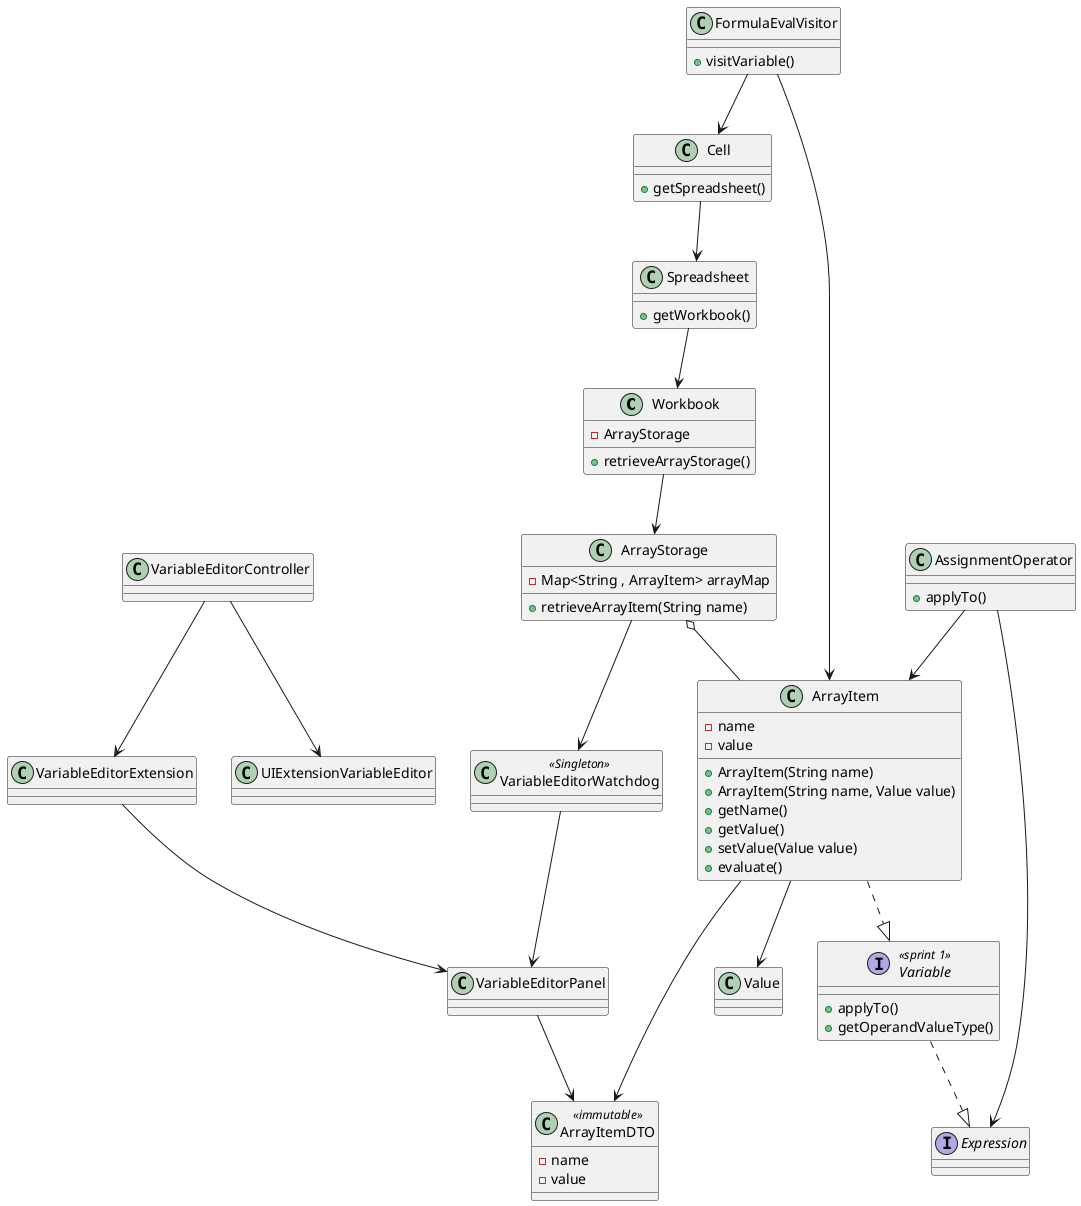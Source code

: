 @startuml image03.png

class Workbook {
  - ArrayStorage
    + retrieveArrayStorage()
 }

class ArrayStorage {
  - Map<String , ArrayItem> arrayMap
  + retrieveArrayItem(String name)
 }
class ArrayItem {
  - name
  - value
+ ArrayItem(String name)
+ ArrayItem(String name, Value value)
+ getName() 
+ getValue() 
+ setValue(Value value)
+ evaluate()
 }
class ArrayItemDTO  << immutable >>{
  - name
  - value
 }

class AssignmentOperator {
 + applyTo()
}
class FormulaEvalVisitor {
 + visitVariable()
}

class Cell {
 + getSpreadsheet()
}

class Spreadsheet {
  +  getWorkbook()
}

class Value {
 }

interface Variable <<sprint 1>>{
+ applyTo()
+ getOperandValueType()
 }
interface Expression {
 }



class VariableEditorController {
 }

class VariableEditorController {
 }
class VariableEditorExtension {
 }
class VariableEditorPanel {
 }
class UIExtensionVariableEditor {
 }
class VariableEditorWatchdog  <<Singleton>>{
 }


'Workbook
'ArrayStorage
'ArrayItem
'Variable
'Value
'VariableEditorExtension
'VariableEditorController
'VariableEditorPanel
'UIExtensionVariableEditor

Workbook --> ArrayStorage
ArrayStorage o-- ArrayItem
ArrayItem ..|> Variable
Variable ..|> Expression
AssignmentOperator --> Expression
AssignmentOperator --> ArrayItem
FormulaEvalVisitor --> Cell
Cell --> Spreadsheet
Spreadsheet --> Workbook
FormulaEvalVisitor --> ArrayItem


ArrayItem --> Value
ArrayItem --> ArrayItemDTO

ArrayStorage --> VariableEditorWatchdog

VariableEditorController --> VariableEditorExtension

VariableEditorController --> UIExtensionVariableEditor

VariableEditorExtension --> VariableEditorPanel

VariableEditorWatchdog --> VariableEditorPanel

VariableEditorPanel --> ArrayItemDTO


@enduml